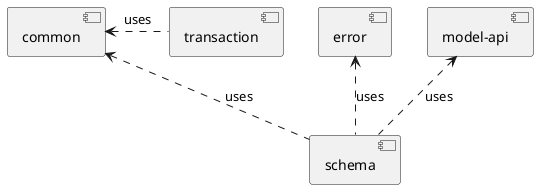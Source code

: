 @startuml

[common] <.. [schema] : uses

[error] <.. [schema] : uses

[model-api] <.. [schema] : uses

[common] <. [transaction] : uses


@enduml